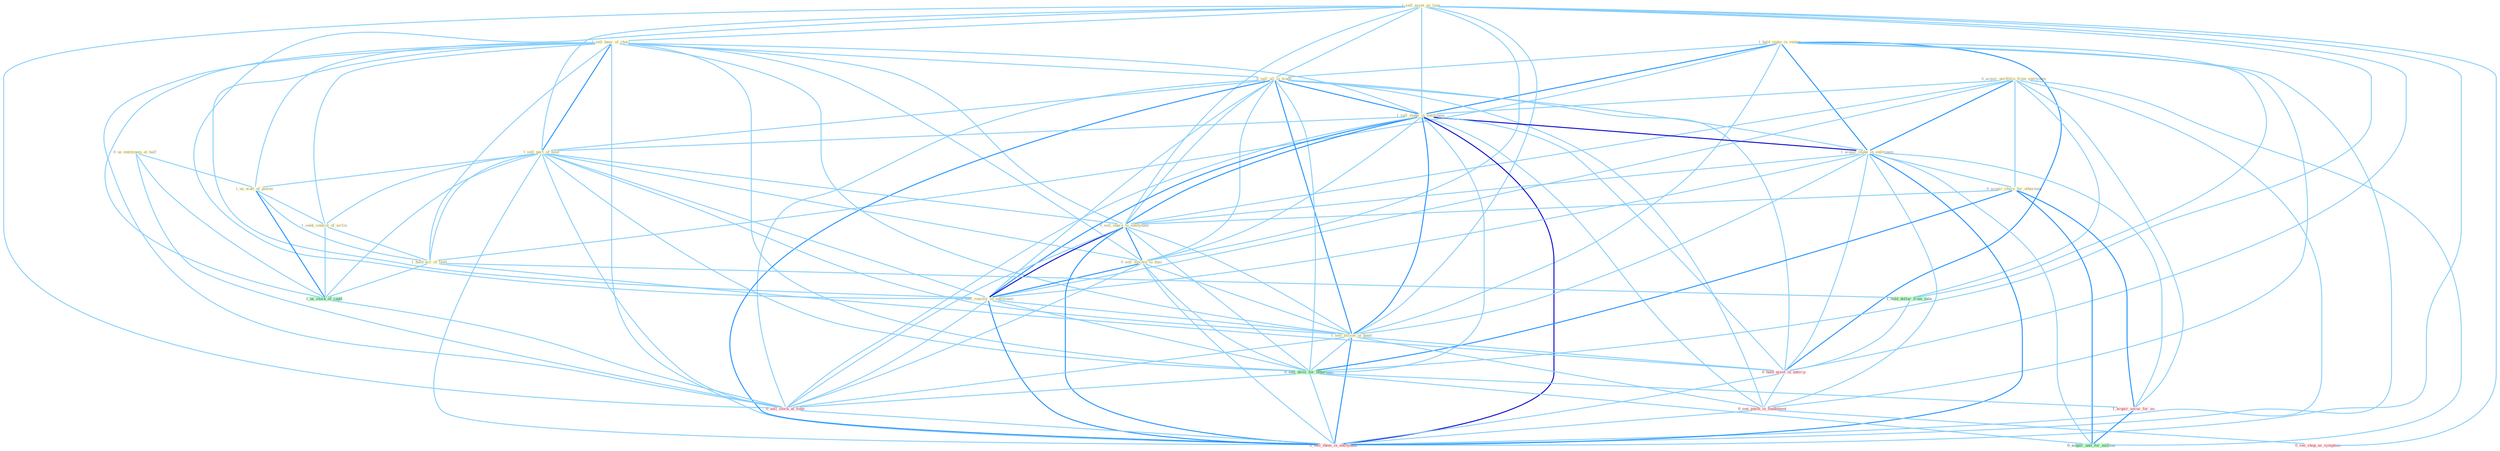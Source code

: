 Graph G{ 
    node
    [shape=polygon,style=filled,width=.5,height=.06,color="#BDFCC9",fixedsize=true,fontsize=4,
    fontcolor="#2f4f4f"];
    {node
    [color="#ffffe0", fontcolor="#8b7d6b"] "1_hold_stake_in_ventur " "0_acquir_portfolio_from_entitynam " "1_sell_asset_as_loan " "1_sell_beer_of_choic " "0_sell_all_in_trade " "1_sell_stake_in_entitynam " "1_acquir_stake_in_entitynam " "0_acquir_share_for_othernum " "1_sell_part_of_hold " "0_sell_share_to_entitynam " "0_sell_machin_to_busi " "0_us_entitynam_at_half " "0_sell_reactor_to_entitynam " "1_us_watt_of_power " "1_sell_billion_in_bond " "1_seek_control_of_airlin " "1_hold_acr_of_land "}
{node [color="#fff0f5", fontcolor="#b22222"] "1_acquir_secur_for_an " "0_hold_asset_in_anticip " "0_sell_stock_at_time " "0_see_anyth_in_fundament " "0_see_shop_as_symptom " "0_sell_them_in_entitynam "}
edge [color="#B0E2FF"];

	"1_hold_stake_in_ventur " -- "0_sell_all_in_trade " [w="1", color="#87cefa" ];
	"1_hold_stake_in_ventur " -- "1_sell_stake_in_entitynam " [w="2", color="#1e90ff" , len=0.8];
	"1_hold_stake_in_ventur " -- "1_acquir_stake_in_entitynam " [w="2", color="#1e90ff" , len=0.8];
	"1_hold_stake_in_ventur " -- "1_sell_billion_in_bond " [w="1", color="#87cefa" ];
	"1_hold_stake_in_ventur " -- "1_hold_acr_of_land " [w="1", color="#87cefa" ];
	"1_hold_stake_in_ventur " -- "1_hold_dollar_from_sale " [w="1", color="#87cefa" ];
	"1_hold_stake_in_ventur " -- "0_hold_asset_in_anticip " [w="2", color="#1e90ff" , len=0.8];
	"1_hold_stake_in_ventur " -- "0_see_anyth_in_fundament " [w="1", color="#87cefa" ];
	"1_hold_stake_in_ventur " -- "0_sell_them_in_entitynam " [w="1", color="#87cefa" ];
	"0_acquir_portfolio_from_entitynam " -- "1_sell_stake_in_entitynam " [w="1", color="#87cefa" ];
	"0_acquir_portfolio_from_entitynam " -- "1_acquir_stake_in_entitynam " [w="2", color="#1e90ff" , len=0.8];
	"0_acquir_portfolio_from_entitynam " -- "0_acquir_share_for_othernum " [w="1", color="#87cefa" ];
	"0_acquir_portfolio_from_entitynam " -- "0_sell_share_to_entitynam " [w="1", color="#87cefa" ];
	"0_acquir_portfolio_from_entitynam " -- "0_sell_reactor_to_entitynam " [w="1", color="#87cefa" ];
	"0_acquir_portfolio_from_entitynam " -- "1_acquir_secur_for_an " [w="1", color="#87cefa" ];
	"0_acquir_portfolio_from_entitynam " -- "1_hold_dollar_from_sale " [w="1", color="#87cefa" ];
	"0_acquir_portfolio_from_entitynam " -- "0_acquir_unit_for_million " [w="1", color="#87cefa" ];
	"0_acquir_portfolio_from_entitynam " -- "0_sell_them_in_entitynam " [w="1", color="#87cefa" ];
	"1_sell_asset_as_loan " -- "1_sell_beer_of_choic " [w="1", color="#87cefa" ];
	"1_sell_asset_as_loan " -- "0_sell_all_in_trade " [w="1", color="#87cefa" ];
	"1_sell_asset_as_loan " -- "1_sell_stake_in_entitynam " [w="1", color="#87cefa" ];
	"1_sell_asset_as_loan " -- "1_sell_part_of_hold " [w="1", color="#87cefa" ];
	"1_sell_asset_as_loan " -- "0_sell_share_to_entitynam " [w="1", color="#87cefa" ];
	"1_sell_asset_as_loan " -- "0_sell_machin_to_busi " [w="1", color="#87cefa" ];
	"1_sell_asset_as_loan " -- "0_sell_reactor_to_entitynam " [w="1", color="#87cefa" ];
	"1_sell_asset_as_loan " -- "1_sell_billion_in_bond " [w="1", color="#87cefa" ];
	"1_sell_asset_as_loan " -- "0_sell_divis_for_othernum " [w="1", color="#87cefa" ];
	"1_sell_asset_as_loan " -- "0_hold_asset_in_anticip " [w="1", color="#87cefa" ];
	"1_sell_asset_as_loan " -- "0_sell_stock_at_time " [w="1", color="#87cefa" ];
	"1_sell_asset_as_loan " -- "0_see_shop_as_symptom " [w="1", color="#87cefa" ];
	"1_sell_asset_as_loan " -- "0_sell_them_in_entitynam " [w="1", color="#87cefa" ];
	"1_sell_beer_of_choic " -- "0_sell_all_in_trade " [w="1", color="#87cefa" ];
	"1_sell_beer_of_choic " -- "1_sell_stake_in_entitynam " [w="1", color="#87cefa" ];
	"1_sell_beer_of_choic " -- "1_sell_part_of_hold " [w="2", color="#1e90ff" , len=0.8];
	"1_sell_beer_of_choic " -- "0_sell_share_to_entitynam " [w="1", color="#87cefa" ];
	"1_sell_beer_of_choic " -- "0_sell_machin_to_busi " [w="1", color="#87cefa" ];
	"1_sell_beer_of_choic " -- "0_sell_reactor_to_entitynam " [w="1", color="#87cefa" ];
	"1_sell_beer_of_choic " -- "1_us_watt_of_power " [w="1", color="#87cefa" ];
	"1_sell_beer_of_choic " -- "1_sell_billion_in_bond " [w="1", color="#87cefa" ];
	"1_sell_beer_of_choic " -- "1_seek_control_of_airlin " [w="1", color="#87cefa" ];
	"1_sell_beer_of_choic " -- "1_hold_acr_of_land " [w="1", color="#87cefa" ];
	"1_sell_beer_of_choic " -- "0_sell_divis_for_othernum " [w="1", color="#87cefa" ];
	"1_sell_beer_of_choic " -- "1_us_stock_of_capit " [w="1", color="#87cefa" ];
	"1_sell_beer_of_choic " -- "0_sell_stock_at_time " [w="1", color="#87cefa" ];
	"1_sell_beer_of_choic " -- "0_sell_them_in_entitynam " [w="1", color="#87cefa" ];
	"0_sell_all_in_trade " -- "1_sell_stake_in_entitynam " [w="2", color="#1e90ff" , len=0.8];
	"0_sell_all_in_trade " -- "1_acquir_stake_in_entitynam " [w="1", color="#87cefa" ];
	"0_sell_all_in_trade " -- "1_sell_part_of_hold " [w="1", color="#87cefa" ];
	"0_sell_all_in_trade " -- "0_sell_share_to_entitynam " [w="1", color="#87cefa" ];
	"0_sell_all_in_trade " -- "0_sell_machin_to_busi " [w="1", color="#87cefa" ];
	"0_sell_all_in_trade " -- "0_sell_reactor_to_entitynam " [w="1", color="#87cefa" ];
	"0_sell_all_in_trade " -- "1_sell_billion_in_bond " [w="2", color="#1e90ff" , len=0.8];
	"0_sell_all_in_trade " -- "0_sell_divis_for_othernum " [w="1", color="#87cefa" ];
	"0_sell_all_in_trade " -- "0_hold_asset_in_anticip " [w="1", color="#87cefa" ];
	"0_sell_all_in_trade " -- "0_sell_stock_at_time " [w="1", color="#87cefa" ];
	"0_sell_all_in_trade " -- "0_see_anyth_in_fundament " [w="1", color="#87cefa" ];
	"0_sell_all_in_trade " -- "0_sell_them_in_entitynam " [w="2", color="#1e90ff" , len=0.8];
	"1_sell_stake_in_entitynam " -- "1_acquir_stake_in_entitynam " [w="3", color="#0000cd" , len=0.6];
	"1_sell_stake_in_entitynam " -- "1_sell_part_of_hold " [w="1", color="#87cefa" ];
	"1_sell_stake_in_entitynam " -- "0_sell_share_to_entitynam " [w="2", color="#1e90ff" , len=0.8];
	"1_sell_stake_in_entitynam " -- "0_sell_machin_to_busi " [w="1", color="#87cefa" ];
	"1_sell_stake_in_entitynam " -- "0_sell_reactor_to_entitynam " [w="2", color="#1e90ff" , len=0.8];
	"1_sell_stake_in_entitynam " -- "1_sell_billion_in_bond " [w="2", color="#1e90ff" , len=0.8];
	"1_sell_stake_in_entitynam " -- "0_sell_divis_for_othernum " [w="1", color="#87cefa" ];
	"1_sell_stake_in_entitynam " -- "0_hold_asset_in_anticip " [w="1", color="#87cefa" ];
	"1_sell_stake_in_entitynam " -- "0_sell_stock_at_time " [w="1", color="#87cefa" ];
	"1_sell_stake_in_entitynam " -- "0_see_anyth_in_fundament " [w="1", color="#87cefa" ];
	"1_sell_stake_in_entitynam " -- "0_sell_them_in_entitynam " [w="3", color="#0000cd" , len=0.6];
	"1_acquir_stake_in_entitynam " -- "0_acquir_share_for_othernum " [w="1", color="#87cefa" ];
	"1_acquir_stake_in_entitynam " -- "0_sell_share_to_entitynam " [w="1", color="#87cefa" ];
	"1_acquir_stake_in_entitynam " -- "0_sell_reactor_to_entitynam " [w="1", color="#87cefa" ];
	"1_acquir_stake_in_entitynam " -- "1_sell_billion_in_bond " [w="1", color="#87cefa" ];
	"1_acquir_stake_in_entitynam " -- "1_acquir_secur_for_an " [w="1", color="#87cefa" ];
	"1_acquir_stake_in_entitynam " -- "0_hold_asset_in_anticip " [w="1", color="#87cefa" ];
	"1_acquir_stake_in_entitynam " -- "0_see_anyth_in_fundament " [w="1", color="#87cefa" ];
	"1_acquir_stake_in_entitynam " -- "0_acquir_unit_for_million " [w="1", color="#87cefa" ];
	"1_acquir_stake_in_entitynam " -- "0_sell_them_in_entitynam " [w="2", color="#1e90ff" , len=0.8];
	"0_acquir_share_for_othernum " -- "0_sell_share_to_entitynam " [w="1", color="#87cefa" ];
	"0_acquir_share_for_othernum " -- "0_sell_divis_for_othernum " [w="2", color="#1e90ff" , len=0.8];
	"0_acquir_share_for_othernum " -- "1_acquir_secur_for_an " [w="2", color="#1e90ff" , len=0.8];
	"0_acquir_share_for_othernum " -- "0_acquir_unit_for_million " [w="2", color="#1e90ff" , len=0.8];
	"1_sell_part_of_hold " -- "0_sell_share_to_entitynam " [w="1", color="#87cefa" ];
	"1_sell_part_of_hold " -- "0_sell_machin_to_busi " [w="1", color="#87cefa" ];
	"1_sell_part_of_hold " -- "0_sell_reactor_to_entitynam " [w="1", color="#87cefa" ];
	"1_sell_part_of_hold " -- "1_us_watt_of_power " [w="1", color="#87cefa" ];
	"1_sell_part_of_hold " -- "1_sell_billion_in_bond " [w="1", color="#87cefa" ];
	"1_sell_part_of_hold " -- "1_seek_control_of_airlin " [w="1", color="#87cefa" ];
	"1_sell_part_of_hold " -- "1_hold_acr_of_land " [w="1", color="#87cefa" ];
	"1_sell_part_of_hold " -- "0_sell_divis_for_othernum " [w="1", color="#87cefa" ];
	"1_sell_part_of_hold " -- "1_us_stock_of_capit " [w="1", color="#87cefa" ];
	"1_sell_part_of_hold " -- "0_sell_stock_at_time " [w="1", color="#87cefa" ];
	"1_sell_part_of_hold " -- "0_sell_them_in_entitynam " [w="1", color="#87cefa" ];
	"0_sell_share_to_entitynam " -- "0_sell_machin_to_busi " [w="2", color="#1e90ff" , len=0.8];
	"0_sell_share_to_entitynam " -- "0_sell_reactor_to_entitynam " [w="3", color="#0000cd" , len=0.6];
	"0_sell_share_to_entitynam " -- "1_sell_billion_in_bond " [w="1", color="#87cefa" ];
	"0_sell_share_to_entitynam " -- "0_sell_divis_for_othernum " [w="1", color="#87cefa" ];
	"0_sell_share_to_entitynam " -- "0_sell_stock_at_time " [w="1", color="#87cefa" ];
	"0_sell_share_to_entitynam " -- "0_sell_them_in_entitynam " [w="2", color="#1e90ff" , len=0.8];
	"0_sell_machin_to_busi " -- "0_sell_reactor_to_entitynam " [w="2", color="#1e90ff" , len=0.8];
	"0_sell_machin_to_busi " -- "1_sell_billion_in_bond " [w="1", color="#87cefa" ];
	"0_sell_machin_to_busi " -- "0_sell_divis_for_othernum " [w="1", color="#87cefa" ];
	"0_sell_machin_to_busi " -- "0_sell_stock_at_time " [w="1", color="#87cefa" ];
	"0_sell_machin_to_busi " -- "0_sell_them_in_entitynam " [w="1", color="#87cefa" ];
	"0_us_entitynam_at_half " -- "1_us_watt_of_power " [w="1", color="#87cefa" ];
	"0_us_entitynam_at_half " -- "1_us_stock_of_capit " [w="1", color="#87cefa" ];
	"0_us_entitynam_at_half " -- "0_sell_stock_at_time " [w="1", color="#87cefa" ];
	"0_sell_reactor_to_entitynam " -- "1_sell_billion_in_bond " [w="1", color="#87cefa" ];
	"0_sell_reactor_to_entitynam " -- "0_sell_divis_for_othernum " [w="1", color="#87cefa" ];
	"0_sell_reactor_to_entitynam " -- "0_sell_stock_at_time " [w="1", color="#87cefa" ];
	"0_sell_reactor_to_entitynam " -- "0_sell_them_in_entitynam " [w="2", color="#1e90ff" , len=0.8];
	"1_us_watt_of_power " -- "1_seek_control_of_airlin " [w="1", color="#87cefa" ];
	"1_us_watt_of_power " -- "1_hold_acr_of_land " [w="1", color="#87cefa" ];
	"1_us_watt_of_power " -- "1_us_stock_of_capit " [w="2", color="#1e90ff" , len=0.8];
	"1_sell_billion_in_bond " -- "0_sell_divis_for_othernum " [w="1", color="#87cefa" ];
	"1_sell_billion_in_bond " -- "0_hold_asset_in_anticip " [w="1", color="#87cefa" ];
	"1_sell_billion_in_bond " -- "0_sell_stock_at_time " [w="1", color="#87cefa" ];
	"1_sell_billion_in_bond " -- "0_see_anyth_in_fundament " [w="1", color="#87cefa" ];
	"1_sell_billion_in_bond " -- "0_sell_them_in_entitynam " [w="2", color="#1e90ff" , len=0.8];
	"1_seek_control_of_airlin " -- "1_hold_acr_of_land " [w="1", color="#87cefa" ];
	"1_seek_control_of_airlin " -- "1_us_stock_of_capit " [w="1", color="#87cefa" ];
	"1_hold_acr_of_land " -- "1_us_stock_of_capit " [w="1", color="#87cefa" ];
	"1_hold_acr_of_land " -- "1_hold_dollar_from_sale " [w="1", color="#87cefa" ];
	"1_hold_acr_of_land " -- "0_hold_asset_in_anticip " [w="1", color="#87cefa" ];
	"0_sell_divis_for_othernum " -- "1_acquir_secur_for_an " [w="1", color="#87cefa" ];
	"0_sell_divis_for_othernum " -- "0_sell_stock_at_time " [w="1", color="#87cefa" ];
	"0_sell_divis_for_othernum " -- "0_acquir_unit_for_million " [w="1", color="#87cefa" ];
	"0_sell_divis_for_othernum " -- "0_sell_them_in_entitynam " [w="1", color="#87cefa" ];
	"1_acquir_secur_for_an " -- "0_acquir_unit_for_million " [w="2", color="#1e90ff" , len=0.8];
	"1_us_stock_of_capit " -- "0_sell_stock_at_time " [w="1", color="#87cefa" ];
	"1_hold_dollar_from_sale " -- "0_hold_asset_in_anticip " [w="1", color="#87cefa" ];
	"0_hold_asset_in_anticip " -- "0_see_anyth_in_fundament " [w="1", color="#87cefa" ];
	"0_hold_asset_in_anticip " -- "0_sell_them_in_entitynam " [w="1", color="#87cefa" ];
	"0_sell_stock_at_time " -- "0_sell_them_in_entitynam " [w="1", color="#87cefa" ];
	"0_see_anyth_in_fundament " -- "0_see_shop_as_symptom " [w="1", color="#87cefa" ];
	"0_see_anyth_in_fundament " -- "0_sell_them_in_entitynam " [w="1", color="#87cefa" ];
}
